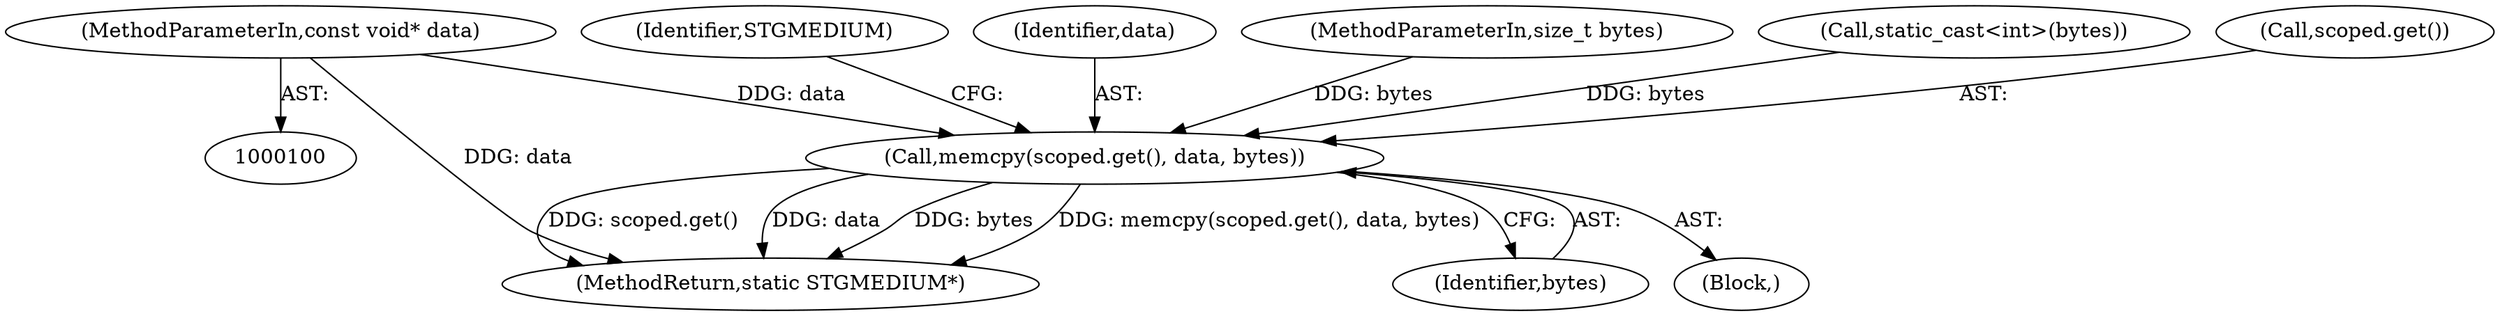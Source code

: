 digraph "0_Chrome_e93dc535728da259ec16d1c3cc393f80b25f64ae_14@pointer" {
"1000101" [label="(MethodParameterIn,const void* data)"];
"1000116" [label="(Call,memcpy(scoped.get(), data, bytes))"];
"1000114" [label="(Block,)"];
"1000101" [label="(MethodParameterIn,const void* data)"];
"1000138" [label="(MethodReturn,static STGMEDIUM*)"];
"1000120" [label="(Identifier,STGMEDIUM)"];
"1000118" [label="(Identifier,data)"];
"1000116" [label="(Call,memcpy(scoped.get(), data, bytes))"];
"1000102" [label="(MethodParameterIn,size_t bytes)"];
"1000119" [label="(Identifier,bytes)"];
"1000109" [label="(Call,static_cast<int>(bytes))"];
"1000117" [label="(Call,scoped.get())"];
"1000101" -> "1000100"  [label="AST: "];
"1000101" -> "1000138"  [label="DDG: data"];
"1000101" -> "1000116"  [label="DDG: data"];
"1000116" -> "1000114"  [label="AST: "];
"1000116" -> "1000119"  [label="CFG: "];
"1000117" -> "1000116"  [label="AST: "];
"1000118" -> "1000116"  [label="AST: "];
"1000119" -> "1000116"  [label="AST: "];
"1000120" -> "1000116"  [label="CFG: "];
"1000116" -> "1000138"  [label="DDG: scoped.get()"];
"1000116" -> "1000138"  [label="DDG: data"];
"1000116" -> "1000138"  [label="DDG: bytes"];
"1000116" -> "1000138"  [label="DDG: memcpy(scoped.get(), data, bytes)"];
"1000109" -> "1000116"  [label="DDG: bytes"];
"1000102" -> "1000116"  [label="DDG: bytes"];
}
